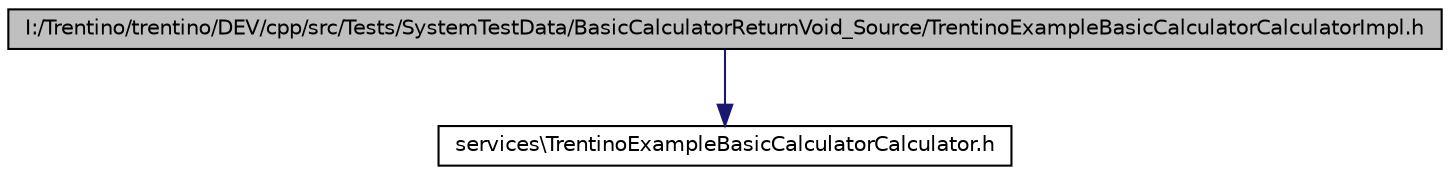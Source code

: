 digraph G
{
  edge [fontname="Helvetica",fontsize="10",labelfontname="Helvetica",labelfontsize="10"];
  node [fontname="Helvetica",fontsize="10",shape=record];
  Node1 [label="I:/Trentino/trentino/DEV/cpp/src/Tests/SystemTestData/BasicCalculatorReturnVoid_Source/TrentinoExampleBasicCalculatorCalculatorImpl.h",height=0.2,width=0.4,color="black", fillcolor="grey75", style="filled" fontcolor="black"];
  Node1 -> Node2 [color="midnightblue",fontsize="10",style="solid",fontname="Helvetica"];
  Node2 [label="services\\TrentinoExampleBasicCalculatorCalculator.h",height=0.2,width=0.4,color="black", fillcolor="white", style="filled",URL="$_system_test_data_2_basic_calculator_return_void___source_2services_2_trentino_example_basic_calculator_calculator_8h.html"];
}
